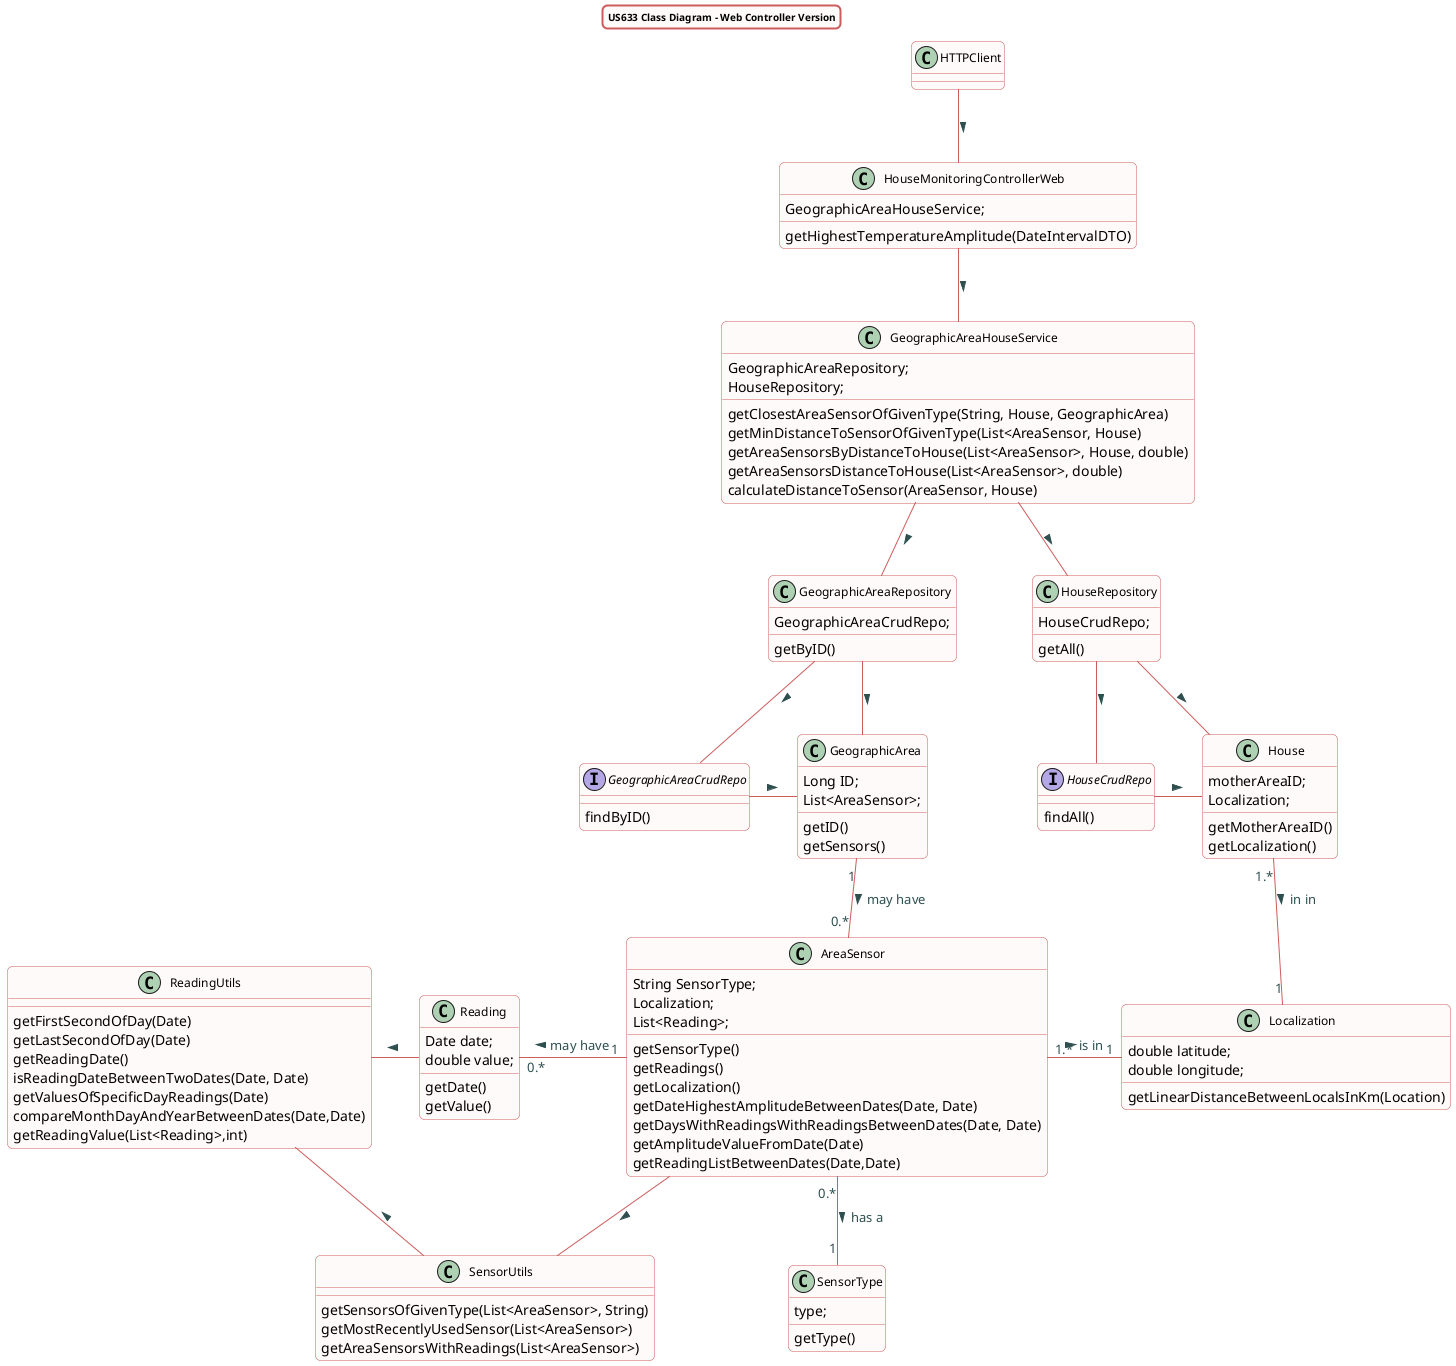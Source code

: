 @startuml
title US633 Class Diagram - Web Controller Version

skinparam titleBorderRoundCorner 10
skinparam titleBorderThickness 2
skinparam titleBorderColor indianred
skinparam titleBackgroundColor Snow
skinparam FontName quicksand
skinparam titleFontSize 10
skinparam roundcorner 10


skinparam class {
 BorderColor indianred
 BackgroundColor indianred
 BackgroundColor Snow
  roundcorner 10
  ArrowFontName Verdana
  ArrowColor indianred
  ArrowFontColor darkslategrey
  FontSize 12
}



HTTPClient -- HouseMonitoringControllerWeb : >
HouseMonitoringControllerWeb -- GeographicAreaHouseService : >
GeographicAreaHouseService -- GeographicAreaRepository : >
GeographicAreaRepository -- GeographicAreaCrudRepo : >
GeographicAreaRepository -- GeographicArea : >
GeographicAreaCrudRepo -right- GeographicArea : >
GeographicAreaHouseService -- HouseRepository : >
HouseRepository -- HouseCrudRepo : >
HouseRepository -- House : >
HouseCrudRepo -right- House : >
GeographicArea "1" -- "0.*" AreaSensor : may have >
House"1.*" -right- "1" Localization : in in >
AreaSensor"1.*" -right- "1" Localization : is in >
AreaSensor "1" -left- "0.*" Reading : may have >
AreaSensor -- SensorUtils : >
AreaSensor"0.*" -- "1"SensorType : has a >
Reading -left- ReadingUtils : >
SensorUtils -left- ReadingUtils : >

class HouseMonitoringControllerWeb {
GeographicAreaHouseService;
getHighestTemperatureAmplitude(DateIntervalDTO)
}

class GeographicAreaHouseService{
GeographicAreaRepository;
HouseRepository;
getClosestAreaSensorOfGivenType(String, House, GeographicArea)
getMinDistanceToSensorOfGivenType(List<AreaSensor, House)
getAreaSensorsByDistanceToHouse(List<AreaSensor>, House, double)
getAreaSensorsDistanceToHouse(List<AreaSensor>, double)
calculateDistanceToSensor(AreaSensor, House)
}

class House{
motherAreaID;
Localization;
getMotherAreaID()
getLocalization()
}

class GeographicArea{
Long ID;
List<AreaSensor>;
getID()
getSensors()
}

class SensorUtils{
getSensorsOfGivenType(List<AreaSensor>, String)
getMostRecentlyUsedSensor(List<AreaSensor>)
getAreaSensorsWithReadings(List<AreaSensor>)
}

class AreaSensor{
String SensorType;
Localization;
List<Reading>;
getSensorType()
getReadings()
getLocalization()
getDateHighestAmplitudeBetweenDates(Date, Date)
getDaysWithReadingsWithReadingsBetweenDates(Date, Date)
getAmplitudeValueFromDate(Date)
getReadingListBetweenDates(Date,Date)
}

class SensorType{
type;
getType()
}

class Localization{
double latitude;
double longitude;
getLinearDistanceBetweenLocalsInKm(Location)
}

class ReadingUtils{
getFirstSecondOfDay(Date)
getLastSecondOfDay(Date)
getReadingDate()
isReadingDateBetweenTwoDates(Date, Date)
getValuesOfSpecificDayReadings(Date)
compareMonthDayAndYearBetweenDates(Date,Date)
getReadingValue(List<Reading>,int)
}

class Reading{
Date date;
double value;
getDate()
getValue()
}

class GeographicAreaRepository{
GeographicAreaCrudRepo;
getByID()
}

Interface GeographicAreaCrudRepo{
findByID()
}

class HouseRepository{
HouseCrudRepo;
getAll()
}

Interface HouseCrudRepo{
findAll()
}




@enduml